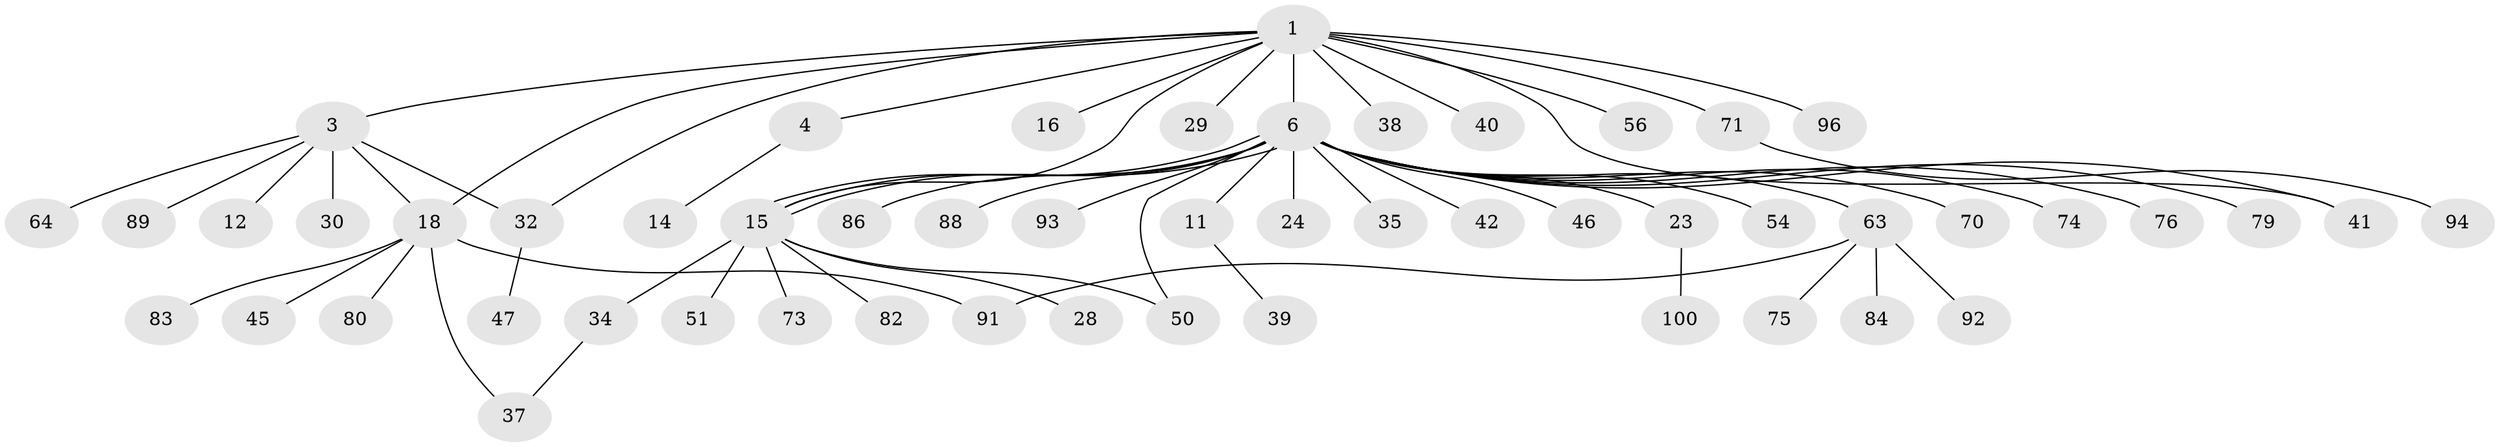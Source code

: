 // original degree distribution, {1: 0.5943396226415094, 19: 0.009433962264150943, 9: 0.009433962264150943, 2: 0.2169811320754717, 5: 0.03773584905660377, 24: 0.009433962264150943, 3: 0.07547169811320754, 6: 0.02830188679245283, 13: 0.009433962264150943, 4: 0.009433962264150943}
// Generated by graph-tools (version 1.1) at 2025/14/03/09/25 04:14:36]
// undirected, 53 vertices, 61 edges
graph export_dot {
graph [start="1"]
  node [color=gray90,style=filled];
  1 [super="+2"];
  3 [super="+81+22+52"];
  4;
  6 [super="+7+33+10+53+9+17+65+20+61+78+67+68+26"];
  11 [super="+97"];
  12;
  14;
  15 [super="+90+57+101+25"];
  16;
  18 [super="+36"];
  23 [super="+87"];
  24;
  28;
  29;
  30;
  32;
  34;
  35 [super="+72"];
  37 [super="+48"];
  38;
  39;
  40;
  41 [super="+44+77"];
  42;
  45;
  46;
  47;
  50;
  51;
  54;
  56;
  63;
  64;
  70;
  71 [super="+102"];
  73;
  74;
  75;
  76;
  79;
  80;
  82;
  83;
  84;
  86;
  88;
  89 [super="+106"];
  91;
  92;
  93;
  94;
  96;
  100;
  1 -- 32;
  1 -- 96;
  1 -- 3;
  1 -- 4;
  1 -- 6 [weight=3];
  1 -- 71;
  1 -- 40;
  1 -- 41;
  1 -- 38;
  1 -- 15;
  1 -- 16;
  1 -- 18;
  1 -- 56;
  1 -- 29;
  3 -- 12;
  3 -- 18;
  3 -- 30;
  3 -- 32;
  3 -- 64;
  3 -- 89;
  4 -- 14;
  6 -- 11;
  6 -- 15 [weight=2];
  6 -- 15;
  6 -- 15;
  6 -- 23;
  6 -- 24;
  6 -- 70;
  6 -- 93;
  6 -- 46 [weight=2];
  6 -- 63;
  6 -- 50;
  6 -- 54;
  6 -- 86;
  6 -- 79;
  6 -- 41;
  6 -- 35;
  6 -- 88;
  6 -- 74;
  6 -- 42;
  6 -- 76;
  11 -- 39;
  15 -- 28;
  15 -- 34;
  15 -- 51;
  15 -- 73;
  15 -- 82;
  15 -- 50;
  18 -- 80;
  18 -- 83;
  18 -- 37;
  18 -- 91;
  18 -- 45;
  23 -- 100;
  32 -- 47;
  34 -- 37;
  63 -- 75;
  63 -- 84;
  63 -- 91;
  63 -- 92;
  71 -- 94;
}

